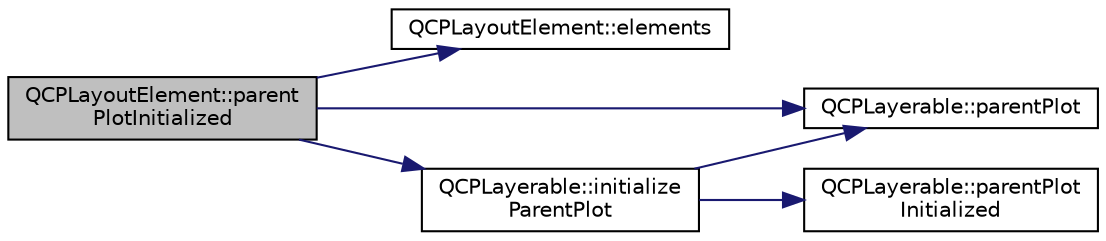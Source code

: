 digraph "QCPLayoutElement::parentPlotInitialized"
{
  edge [fontname="Helvetica",fontsize="10",labelfontname="Helvetica",labelfontsize="10"];
  node [fontname="Helvetica",fontsize="10",shape=record];
  rankdir="LR";
  Node110 [label="QCPLayoutElement::parent\lPlotInitialized",height=0.2,width=0.4,color="black", fillcolor="grey75", style="filled", fontcolor="black"];
  Node110 -> Node111 [color="midnightblue",fontsize="10",style="solid",fontname="Helvetica"];
  Node111 [label="QCPLayoutElement::elements",height=0.2,width=0.4,color="black", fillcolor="white", style="filled",URL="$d5/db3/class_q_c_p_layout_element.html#a76dec8cb31e498994a944d7647a43309"];
  Node110 -> Node112 [color="midnightblue",fontsize="10",style="solid",fontname="Helvetica"];
  Node112 [label="QCPLayerable::parentPlot",height=0.2,width=0.4,color="black", fillcolor="white", style="filled",URL="$d6/d4d/class_q_c_p_layerable.html#a473edb813a4c1929d6b6a8fe3ff3faf7"];
  Node110 -> Node113 [color="midnightblue",fontsize="10",style="solid",fontname="Helvetica"];
  Node113 [label="QCPLayerable::initialize\lParentPlot",height=0.2,width=0.4,color="black", fillcolor="white", style="filled",URL="$d6/d4d/class_q_c_p_layerable.html#a8cbe5a0c9a5674249982f5ca5f8e02bc"];
  Node113 -> Node112 [color="midnightblue",fontsize="10",style="solid",fontname="Helvetica"];
  Node113 -> Node114 [color="midnightblue",fontsize="10",style="solid",fontname="Helvetica"];
  Node114 [label="QCPLayerable::parentPlot\lInitialized",height=0.2,width=0.4,color="black", fillcolor="white", style="filled",URL="$d6/d4d/class_q_c_p_layerable.html#ab20b7dbd8e0249ed61adb9622c427382"];
}
